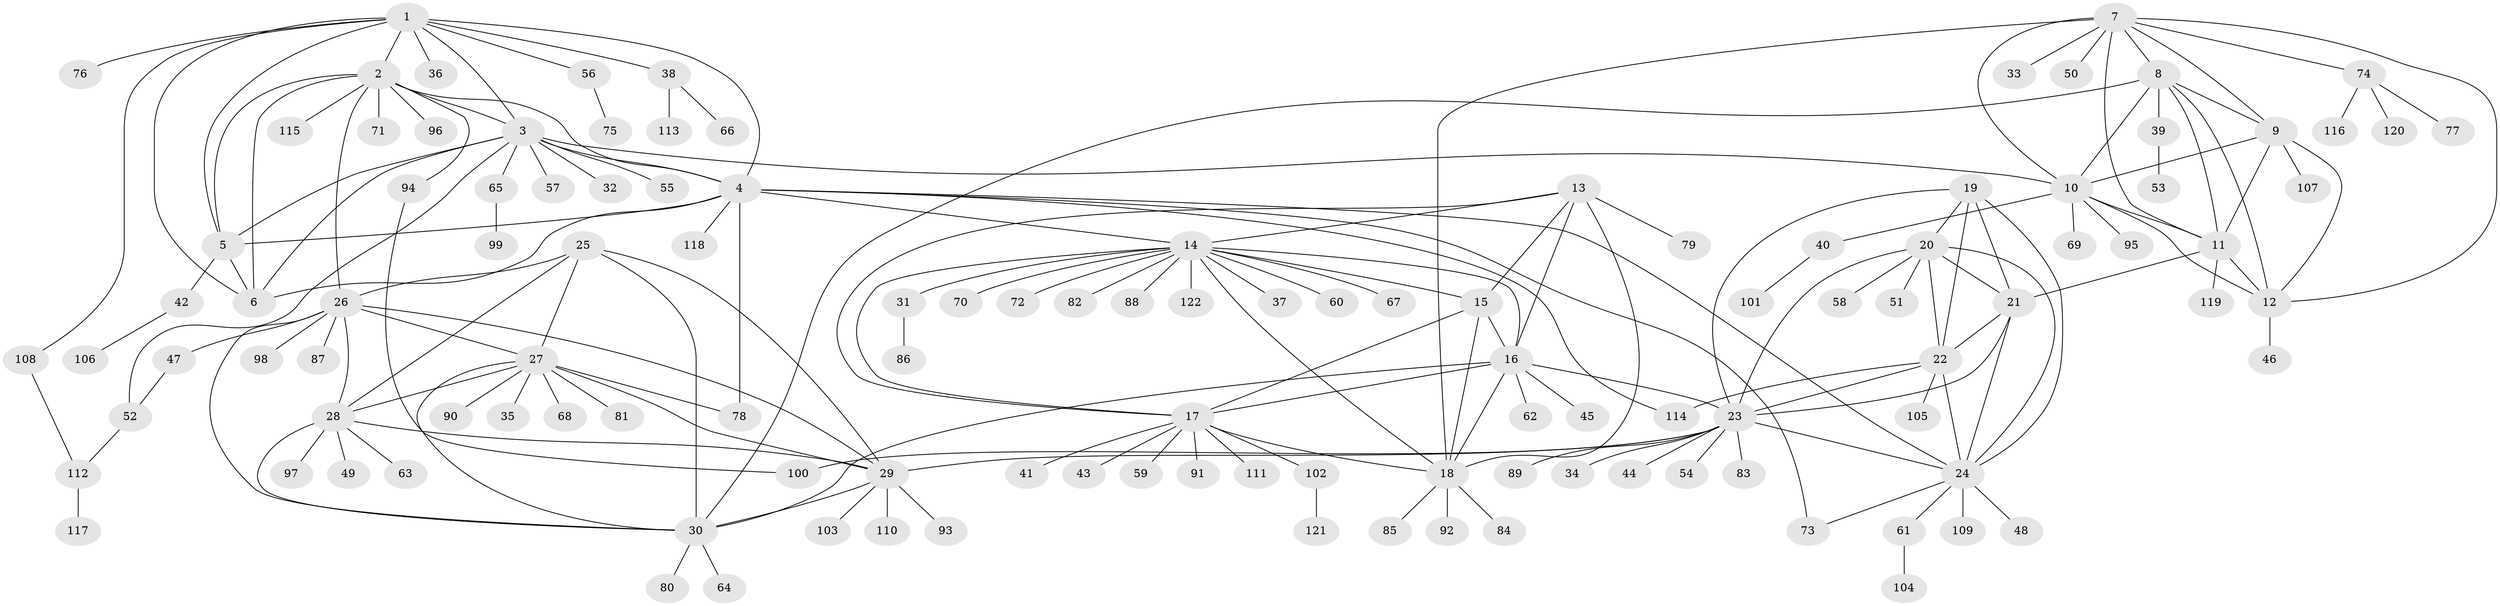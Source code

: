 // Generated by graph-tools (version 1.1) at 2025/11/02/27/25 16:11:30]
// undirected, 122 vertices, 183 edges
graph export_dot {
graph [start="1"]
  node [color=gray90,style=filled];
  1;
  2;
  3;
  4;
  5;
  6;
  7;
  8;
  9;
  10;
  11;
  12;
  13;
  14;
  15;
  16;
  17;
  18;
  19;
  20;
  21;
  22;
  23;
  24;
  25;
  26;
  27;
  28;
  29;
  30;
  31;
  32;
  33;
  34;
  35;
  36;
  37;
  38;
  39;
  40;
  41;
  42;
  43;
  44;
  45;
  46;
  47;
  48;
  49;
  50;
  51;
  52;
  53;
  54;
  55;
  56;
  57;
  58;
  59;
  60;
  61;
  62;
  63;
  64;
  65;
  66;
  67;
  68;
  69;
  70;
  71;
  72;
  73;
  74;
  75;
  76;
  77;
  78;
  79;
  80;
  81;
  82;
  83;
  84;
  85;
  86;
  87;
  88;
  89;
  90;
  91;
  92;
  93;
  94;
  95;
  96;
  97;
  98;
  99;
  100;
  101;
  102;
  103;
  104;
  105;
  106;
  107;
  108;
  109;
  110;
  111;
  112;
  113;
  114;
  115;
  116;
  117;
  118;
  119;
  120;
  121;
  122;
  1 -- 2;
  1 -- 3;
  1 -- 4;
  1 -- 5;
  1 -- 6;
  1 -- 36;
  1 -- 38;
  1 -- 56;
  1 -- 76;
  1 -- 108;
  2 -- 3;
  2 -- 4;
  2 -- 5;
  2 -- 6;
  2 -- 26;
  2 -- 71;
  2 -- 94;
  2 -- 96;
  2 -- 115;
  3 -- 4;
  3 -- 5;
  3 -- 6;
  3 -- 10;
  3 -- 32;
  3 -- 52;
  3 -- 55;
  3 -- 57;
  3 -- 65;
  4 -- 5;
  4 -- 6;
  4 -- 14;
  4 -- 24;
  4 -- 73;
  4 -- 78;
  4 -- 114;
  4 -- 118;
  5 -- 6;
  5 -- 42;
  7 -- 8;
  7 -- 9;
  7 -- 10;
  7 -- 11;
  7 -- 12;
  7 -- 18;
  7 -- 33;
  7 -- 50;
  7 -- 74;
  8 -- 9;
  8 -- 10;
  8 -- 11;
  8 -- 12;
  8 -- 30;
  8 -- 39;
  9 -- 10;
  9 -- 11;
  9 -- 12;
  9 -- 107;
  10 -- 11;
  10 -- 12;
  10 -- 40;
  10 -- 69;
  10 -- 95;
  11 -- 12;
  11 -- 21;
  11 -- 119;
  12 -- 46;
  13 -- 14;
  13 -- 15;
  13 -- 16;
  13 -- 17;
  13 -- 18;
  13 -- 79;
  14 -- 15;
  14 -- 16;
  14 -- 17;
  14 -- 18;
  14 -- 31;
  14 -- 37;
  14 -- 60;
  14 -- 67;
  14 -- 70;
  14 -- 72;
  14 -- 82;
  14 -- 88;
  14 -- 122;
  15 -- 16;
  15 -- 17;
  15 -- 18;
  16 -- 17;
  16 -- 18;
  16 -- 23;
  16 -- 30;
  16 -- 45;
  16 -- 62;
  17 -- 18;
  17 -- 41;
  17 -- 43;
  17 -- 59;
  17 -- 91;
  17 -- 102;
  17 -- 111;
  18 -- 84;
  18 -- 85;
  18 -- 92;
  19 -- 20;
  19 -- 21;
  19 -- 22;
  19 -- 23;
  19 -- 24;
  20 -- 21;
  20 -- 22;
  20 -- 23;
  20 -- 24;
  20 -- 51;
  20 -- 58;
  21 -- 22;
  21 -- 23;
  21 -- 24;
  22 -- 23;
  22 -- 24;
  22 -- 105;
  22 -- 114;
  23 -- 24;
  23 -- 29;
  23 -- 34;
  23 -- 44;
  23 -- 54;
  23 -- 83;
  23 -- 89;
  23 -- 100;
  24 -- 48;
  24 -- 61;
  24 -- 73;
  24 -- 109;
  25 -- 26;
  25 -- 27;
  25 -- 28;
  25 -- 29;
  25 -- 30;
  26 -- 27;
  26 -- 28;
  26 -- 29;
  26 -- 30;
  26 -- 47;
  26 -- 87;
  26 -- 98;
  27 -- 28;
  27 -- 29;
  27 -- 30;
  27 -- 35;
  27 -- 68;
  27 -- 78;
  27 -- 81;
  27 -- 90;
  28 -- 29;
  28 -- 30;
  28 -- 49;
  28 -- 63;
  28 -- 97;
  29 -- 30;
  29 -- 93;
  29 -- 103;
  29 -- 110;
  30 -- 64;
  30 -- 80;
  31 -- 86;
  38 -- 66;
  38 -- 113;
  39 -- 53;
  40 -- 101;
  42 -- 106;
  47 -- 52;
  52 -- 112;
  56 -- 75;
  61 -- 104;
  65 -- 99;
  74 -- 77;
  74 -- 116;
  74 -- 120;
  94 -- 100;
  102 -- 121;
  108 -- 112;
  112 -- 117;
}
